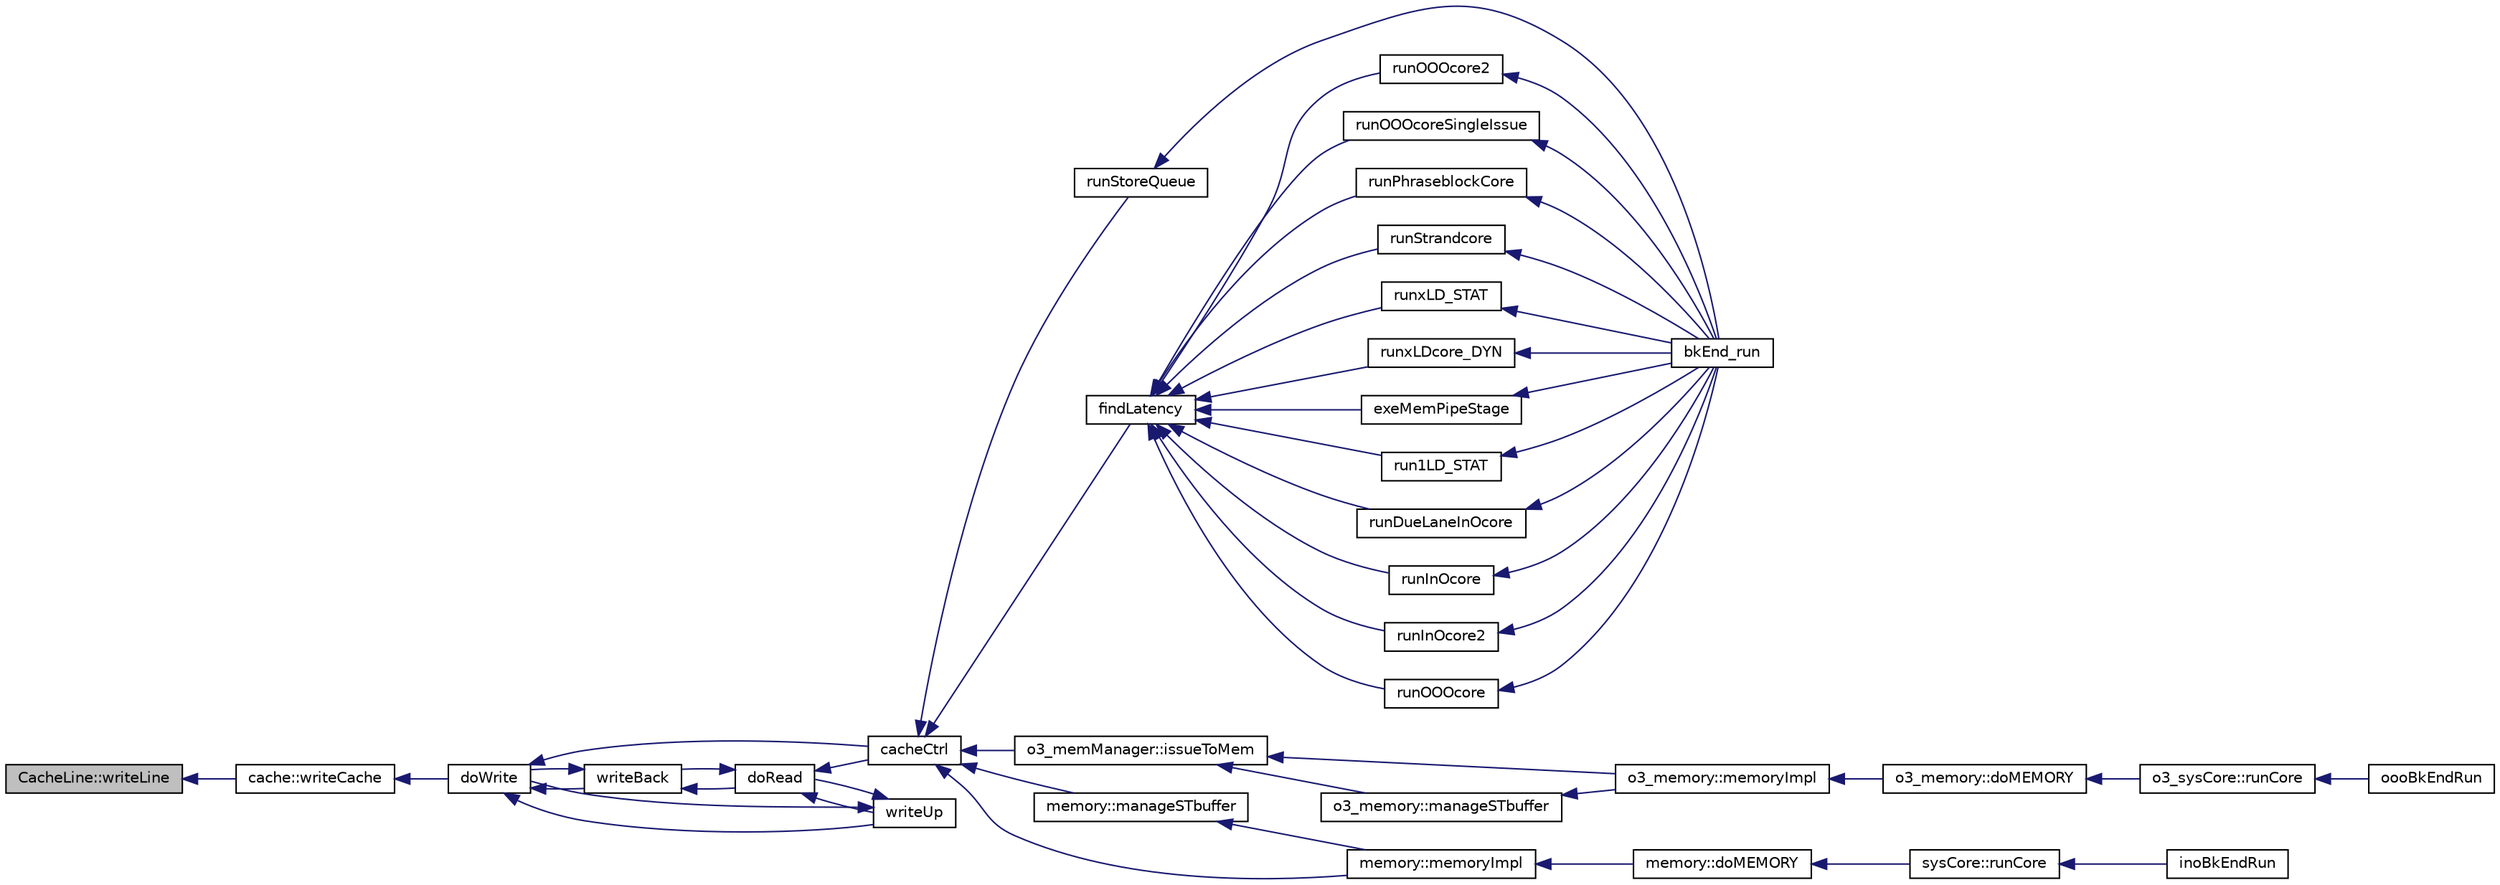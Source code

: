 digraph G
{
  edge [fontname="Helvetica",fontsize="10",labelfontname="Helvetica",labelfontsize="10"];
  node [fontname="Helvetica",fontsize="10",shape=record];
  rankdir=LR;
  Node1 [label="CacheLine::writeLine",height=0.2,width=0.4,color="black", fillcolor="grey75", style="filled" fontcolor="black"];
  Node1 -> Node2 [dir=back,color="midnightblue",fontsize="10",style="solid"];
  Node2 [label="cache::writeCache",height=0.2,width=0.4,color="black", fillcolor="white", style="filled",URL="$classcache.html#ab3b31a1d08bf67d960705e8b7e631546"];
  Node2 -> Node3 [dir=back,color="midnightblue",fontsize="10",style="solid"];
  Node3 [label="doWrite",height=0.2,width=0.4,color="black", fillcolor="white", style="filled",URL="$cacheCtrl_8h.html#a940d1bcbe86e71d64bd1eede69d55324"];
  Node3 -> Node4 [dir=back,color="midnightblue",fontsize="10",style="solid"];
  Node4 [label="cacheCtrl",height=0.2,width=0.4,color="black", fillcolor="white", style="filled",URL="$cacheCtrl_8h.html#a647b95d4a9cb0f09d95d2adfaf25e1d7"];
  Node4 -> Node5 [dir=back,color="midnightblue",fontsize="10",style="solid"];
  Node5 [label="findLatency",height=0.2,width=0.4,color="black", fillcolor="white", style="filled",URL="$bkEnd_8cpp.html#a425e040d7cdd063c48e543f19d61d29e"];
  Node5 -> Node6 [dir=back,color="midnightblue",fontsize="10",style="solid"];
  Node6 [label="exeMemPipeStage",height=0.2,width=0.4,color="black", fillcolor="white", style="filled",URL="$bkEnd_8cpp.html#a184a478d12000544a380c7aa50a9894d"];
  Node6 -> Node7 [dir=back,color="midnightblue",fontsize="10",style="solid"];
  Node7 [label="bkEnd_run",height=0.2,width=0.4,color="black", fillcolor="white", style="filled",URL="$bkEnd_8h.html#a0de885ce07273f37e162ecb0e63ec95d"];
  Node5 -> Node8 [dir=back,color="midnightblue",fontsize="10",style="solid"];
  Node8 [label="run1LD_STAT",height=0.2,width=0.4,color="black", fillcolor="white", style="filled",URL="$bkEnd_8cpp.html#a97c39e40275c8b88452f484247c641e6"];
  Node8 -> Node7 [dir=back,color="midnightblue",fontsize="10",style="solid"];
  Node5 -> Node9 [dir=back,color="midnightblue",fontsize="10",style="solid"];
  Node9 [label="runDueLaneInOcore",height=0.2,width=0.4,color="black", fillcolor="white", style="filled",URL="$bkEnd_8cpp.html#ace2244168da67b24c25de5eeb8e324e7"];
  Node9 -> Node7 [dir=back,color="midnightblue",fontsize="10",style="solid"];
  Node5 -> Node10 [dir=back,color="midnightblue",fontsize="10",style="solid"];
  Node10 [label="runInOcore",height=0.2,width=0.4,color="black", fillcolor="white", style="filled",URL="$bkEnd_8cpp.html#a08f23b53db9ac916db6ee3b82c8a80a9"];
  Node10 -> Node7 [dir=back,color="midnightblue",fontsize="10",style="solid"];
  Node5 -> Node11 [dir=back,color="midnightblue",fontsize="10",style="solid"];
  Node11 [label="runInOcore2",height=0.2,width=0.4,color="black", fillcolor="white", style="filled",URL="$bkEnd_8cpp.html#ac12de6e25fc3f32a278fbc174b77bcf8"];
  Node11 -> Node7 [dir=back,color="midnightblue",fontsize="10",style="solid"];
  Node5 -> Node12 [dir=back,color="midnightblue",fontsize="10",style="solid"];
  Node12 [label="runOOOcore",height=0.2,width=0.4,color="black", fillcolor="white", style="filled",URL="$bkEnd_8cpp.html#a0048e706dd30cad67418041c870d1850"];
  Node12 -> Node7 [dir=back,color="midnightblue",fontsize="10",style="solid"];
  Node5 -> Node13 [dir=back,color="midnightblue",fontsize="10",style="solid"];
  Node13 [label="runOOOcore2",height=0.2,width=0.4,color="black", fillcolor="white", style="filled",URL="$bkEnd_8cpp.html#a1e86a57f718ccc5c785cb2f69e4eb150"];
  Node13 -> Node7 [dir=back,color="midnightblue",fontsize="10",style="solid"];
  Node5 -> Node14 [dir=back,color="midnightblue",fontsize="10",style="solid"];
  Node14 [label="runOOOcoreSingleIssue",height=0.2,width=0.4,color="black", fillcolor="white", style="filled",URL="$bkEnd_8cpp.html#a10447d26aeb9ab403590f64c71683174"];
  Node14 -> Node7 [dir=back,color="midnightblue",fontsize="10",style="solid"];
  Node5 -> Node15 [dir=back,color="midnightblue",fontsize="10",style="solid"];
  Node15 [label="runPhraseblockCore",height=0.2,width=0.4,color="black", fillcolor="white", style="filled",URL="$bkEnd_8cpp.html#a6ce7251cbd93290a7c6774649b96b166"];
  Node15 -> Node7 [dir=back,color="midnightblue",fontsize="10",style="solid"];
  Node5 -> Node16 [dir=back,color="midnightblue",fontsize="10",style="solid"];
  Node16 [label="runStrandcore",height=0.2,width=0.4,color="black", fillcolor="white", style="filled",URL="$bkEnd_8cpp.html#a72051851d4c12247aaab4ed481b9c2d1"];
  Node16 -> Node7 [dir=back,color="midnightblue",fontsize="10",style="solid"];
  Node5 -> Node17 [dir=back,color="midnightblue",fontsize="10",style="solid"];
  Node17 [label="runxLD_STAT",height=0.2,width=0.4,color="black", fillcolor="white", style="filled",URL="$bkEnd_8cpp.html#a63d6bd6a56d403ccb003d08d98681a3b"];
  Node17 -> Node7 [dir=back,color="midnightblue",fontsize="10",style="solid"];
  Node5 -> Node18 [dir=back,color="midnightblue",fontsize="10",style="solid"];
  Node18 [label="runxLDcore_DYN",height=0.2,width=0.4,color="black", fillcolor="white", style="filled",URL="$bkEnd_8cpp.html#a00dd14f5dbcba28599ade0a3d5c47091"];
  Node18 -> Node7 [dir=back,color="midnightblue",fontsize="10",style="solid"];
  Node4 -> Node19 [dir=back,color="midnightblue",fontsize="10",style="solid"];
  Node19 [label="o3_memManager::issueToMem",height=0.2,width=0.4,color="black", fillcolor="white", style="filled",URL="$classo3__memManager.html#a9e44a6173a6b099fa6e7644960aac5cf"];
  Node19 -> Node20 [dir=back,color="midnightblue",fontsize="10",style="solid"];
  Node20 [label="o3_memory::manageSTbuffer",height=0.2,width=0.4,color="black", fillcolor="white", style="filled",URL="$classo3__memory.html#a91a7367c72346b355709afddef9296bf"];
  Node20 -> Node21 [dir=back,color="midnightblue",fontsize="10",style="solid"];
  Node21 [label="o3_memory::memoryImpl",height=0.2,width=0.4,color="black", fillcolor="white", style="filled",URL="$classo3__memory.html#ad44b31e95afd6e63f85401be8e58318d"];
  Node21 -> Node22 [dir=back,color="midnightblue",fontsize="10",style="solid"];
  Node22 [label="o3_memory::doMEMORY",height=0.2,width=0.4,color="black", fillcolor="white", style="filled",URL="$classo3__memory.html#a14fb30065edbb1758d0e4c9ac3f92433"];
  Node22 -> Node23 [dir=back,color="midnightblue",fontsize="10",style="solid"];
  Node23 [label="o3_sysCore::runCore",height=0.2,width=0.4,color="black", fillcolor="white", style="filled",URL="$classo3__sysCore.html#ab97edaa7f8ea74d7315b71d7d03a736c"];
  Node23 -> Node24 [dir=back,color="midnightblue",fontsize="10",style="solid"];
  Node24 [label="oooBkEndRun",height=0.2,width=0.4,color="black", fillcolor="white", style="filled",URL="$oooBkEnd_8h.html#aaa2cf7fe88073cf54894d48f17271d93"];
  Node19 -> Node21 [dir=back,color="midnightblue",fontsize="10",style="solid"];
  Node4 -> Node25 [dir=back,color="midnightblue",fontsize="10",style="solid"];
  Node25 [label="memory::manageSTbuffer",height=0.2,width=0.4,color="black", fillcolor="white", style="filled",URL="$classmemory.html#a43b452151bf034cd654a711b21078097"];
  Node25 -> Node26 [dir=back,color="midnightblue",fontsize="10",style="solid"];
  Node26 [label="memory::memoryImpl",height=0.2,width=0.4,color="black", fillcolor="white", style="filled",URL="$classmemory.html#a3c2b4025c057acb762cc6630f324d3dc"];
  Node26 -> Node27 [dir=back,color="midnightblue",fontsize="10",style="solid"];
  Node27 [label="memory::doMEMORY",height=0.2,width=0.4,color="black", fillcolor="white", style="filled",URL="$classmemory.html#ae667b5ac087faff10a52913146d6b627"];
  Node27 -> Node28 [dir=back,color="midnightblue",fontsize="10",style="solid"];
  Node28 [label="sysCore::runCore",height=0.2,width=0.4,color="black", fillcolor="white", style="filled",URL="$classsysCore.html#a329e1539dcc7da668fb0d6237368922f"];
  Node28 -> Node29 [dir=back,color="midnightblue",fontsize="10",style="solid"];
  Node29 [label="inoBkEndRun",height=0.2,width=0.4,color="black", fillcolor="white", style="filled",URL="$inoBkEnd_8h.html#a7f7897adf2514facd31db95c4b90314d"];
  Node4 -> Node26 [dir=back,color="midnightblue",fontsize="10",style="solid"];
  Node4 -> Node30 [dir=back,color="midnightblue",fontsize="10",style="solid"];
  Node30 [label="runStoreQueue",height=0.2,width=0.4,color="black", fillcolor="white", style="filled",URL="$bkEnd_8cpp.html#aeb3bb6faa3048d5856d06e6205cc3248"];
  Node30 -> Node7 [dir=back,color="midnightblue",fontsize="10",style="solid"];
  Node3 -> Node31 [dir=back,color="midnightblue",fontsize="10",style="solid"];
  Node31 [label="writeBack",height=0.2,width=0.4,color="black", fillcolor="white", style="filled",URL="$cacheCtrl_8h.html#a3c95fb18f45bc2704ececadb8e7a3200"];
  Node31 -> Node32 [dir=back,color="midnightblue",fontsize="10",style="solid"];
  Node32 [label="doRead",height=0.2,width=0.4,color="black", fillcolor="white", style="filled",URL="$cacheCtrl_8h.html#aca22aa31c1e2231d94dea96de677955a"];
  Node32 -> Node4 [dir=back,color="midnightblue",fontsize="10",style="solid"];
  Node32 -> Node31 [dir=back,color="midnightblue",fontsize="10",style="solid"];
  Node32 -> Node33 [dir=back,color="midnightblue",fontsize="10",style="solid"];
  Node33 [label="writeUp",height=0.2,width=0.4,color="black", fillcolor="white", style="filled",URL="$cacheCtrl_8cpp.html#a2b7fac6feef0a70c72a45d493088b270"];
  Node33 -> Node32 [dir=back,color="midnightblue",fontsize="10",style="solid"];
  Node33 -> Node3 [dir=back,color="midnightblue",fontsize="10",style="solid"];
  Node31 -> Node3 [dir=back,color="midnightblue",fontsize="10",style="solid"];
  Node3 -> Node33 [dir=back,color="midnightblue",fontsize="10",style="solid"];
}
